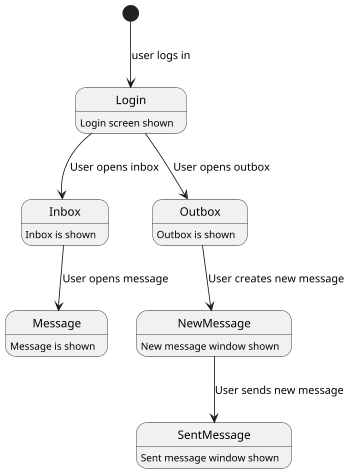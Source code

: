 @startuml
'https://plantuml.com/state-diagram

scale 350 width
[*] --> Login: user logs in
Login: Login screen shown

Login --> Inbox: User opens inbox
Inbox: Inbox is shown

Inbox --> Message: User opens message
Message: Message is shown

Login --> Outbox: User opens outbox
Outbox: Outbox is shown

Outbox --> NewMessage: User creates new message
NewMessage: New message window shown

NewMessage --> SentMessage: User sends new message
SentMessage: Sent message window shown



@enduml